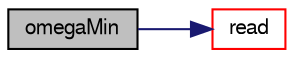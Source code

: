 digraph "omegaMin"
{
  bgcolor="transparent";
  edge [fontname="FreeSans",fontsize="10",labelfontname="FreeSans",labelfontsize="10"];
  node [fontname="FreeSans",fontsize="10",shape=record];
  rankdir="LR";
  Node23 [label="omegaMin",height=0.2,width=0.4,color="black", fillcolor="grey75", style="filled", fontcolor="black"];
  Node23 -> Node24 [color="midnightblue",fontsize="10",style="solid",fontname="FreeSans"];
  Node24 [label="read",height=0.2,width=0.4,color="red",URL="$a21242.html#a428788b96f9f592ba1fa5b37c25ac749",tooltip="Update properties. "];
}
